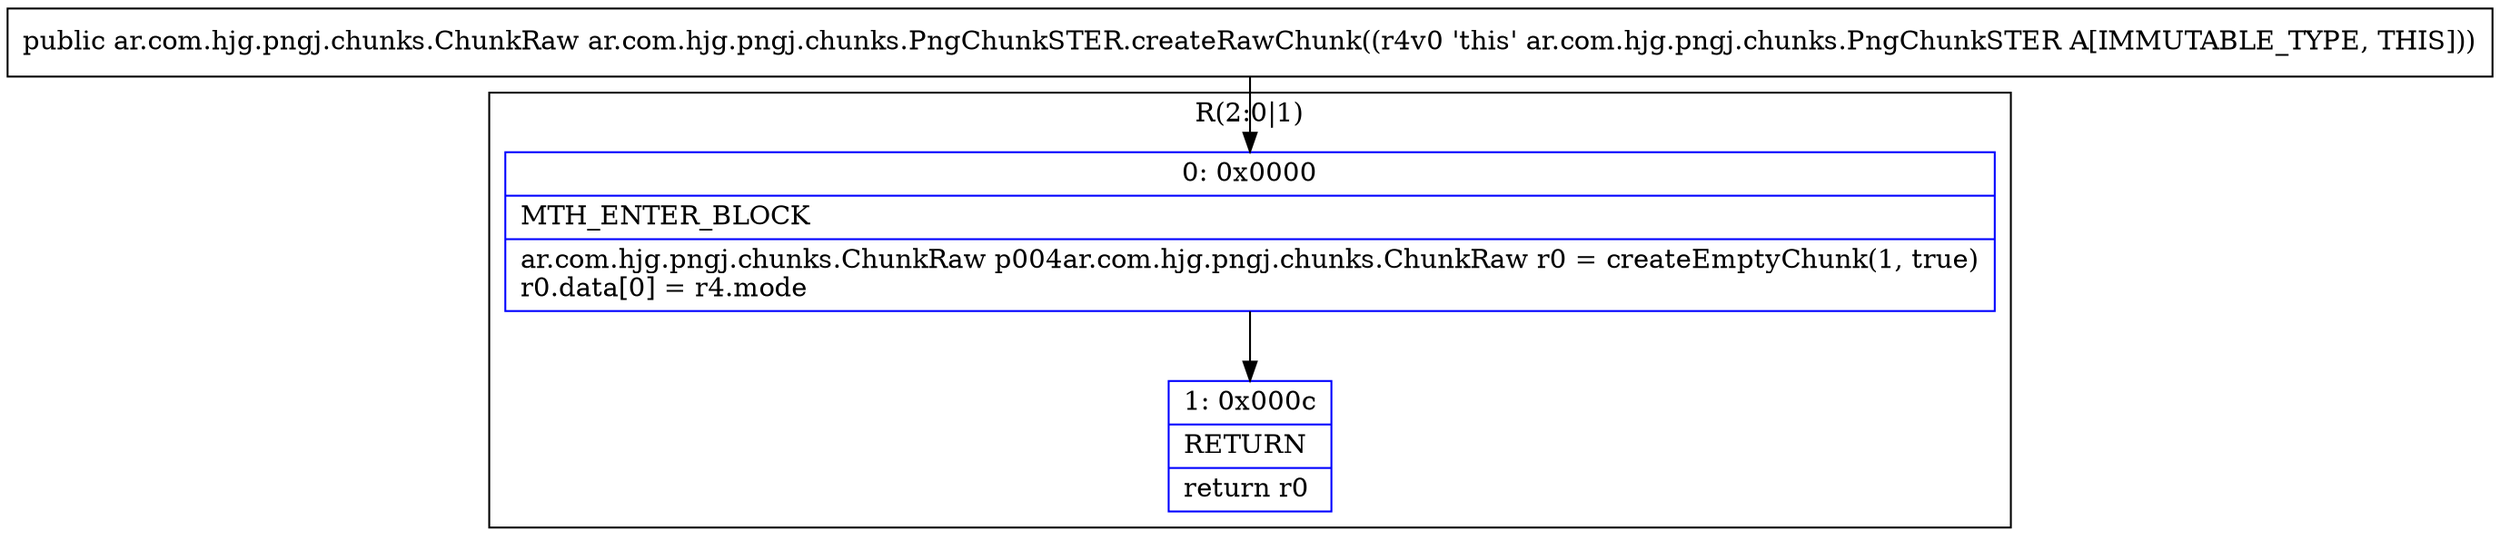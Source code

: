 digraph "CFG forar.com.hjg.pngj.chunks.PngChunkSTER.createRawChunk()Lar\/com\/hjg\/pngj\/chunks\/ChunkRaw;" {
subgraph cluster_Region_1534322385 {
label = "R(2:0|1)";
node [shape=record,color=blue];
Node_0 [shape=record,label="{0\:\ 0x0000|MTH_ENTER_BLOCK\l|ar.com.hjg.pngj.chunks.ChunkRaw p004ar.com.hjg.pngj.chunks.ChunkRaw r0 = createEmptyChunk(1, true)\lr0.data[0] = r4.mode\l}"];
Node_1 [shape=record,label="{1\:\ 0x000c|RETURN\l|return r0\l}"];
}
MethodNode[shape=record,label="{public ar.com.hjg.pngj.chunks.ChunkRaw ar.com.hjg.pngj.chunks.PngChunkSTER.createRawChunk((r4v0 'this' ar.com.hjg.pngj.chunks.PngChunkSTER A[IMMUTABLE_TYPE, THIS])) }"];
MethodNode -> Node_0;
Node_0 -> Node_1;
}

